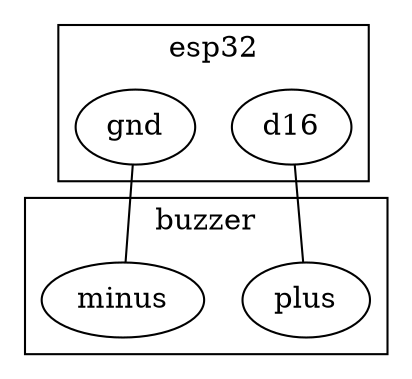 graph {
	subgraph cluster_esp {
		label = esp32;
		d16;
		gnd;
	}

	subgraph cluster_buzzer {
		label = buzzer;
		plus;
		minus;
	}

	d16 -- plus;
	minus -- gnd;
}
